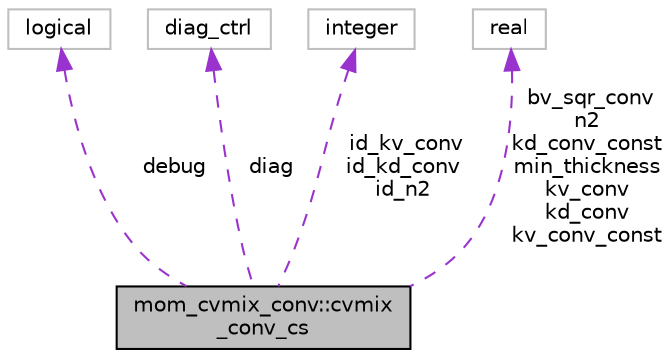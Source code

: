 digraph "mom_cvmix_conv::cvmix_conv_cs"
{
 // INTERACTIVE_SVG=YES
 // LATEX_PDF_SIZE
  edge [fontname="Helvetica",fontsize="10",labelfontname="Helvetica",labelfontsize="10"];
  node [fontname="Helvetica",fontsize="10",shape=record];
  Node1 [label="mom_cvmix_conv::cvmix\l_conv_cs",height=0.2,width=0.4,color="black", fillcolor="grey75", style="filled", fontcolor="black",tooltip="Control structure including parameters for CVMix convection."];
  Node2 -> Node1 [dir="back",color="darkorchid3",fontsize="10",style="dashed",label=" debug" ,fontname="Helvetica"];
  Node2 [label="logical",height=0.2,width=0.4,color="grey75", fillcolor="white", style="filled",tooltip=" "];
  Node3 -> Node1 [dir="back",color="darkorchid3",fontsize="10",style="dashed",label=" diag" ,fontname="Helvetica"];
  Node3 [label="diag_ctrl",height=0.2,width=0.4,color="grey75", fillcolor="white", style="filled",tooltip=" "];
  Node4 -> Node1 [dir="back",color="darkorchid3",fontsize="10",style="dashed",label=" id_kv_conv\nid_kd_conv\nid_n2" ,fontname="Helvetica"];
  Node4 [label="integer",height=0.2,width=0.4,color="grey75", fillcolor="white", style="filled",tooltip=" "];
  Node5 -> Node1 [dir="back",color="darkorchid3",fontsize="10",style="dashed",label=" bv_sqr_conv\nn2\nkd_conv_const\nmin_thickness\nkv_conv\nkd_conv\nkv_conv_const" ,fontname="Helvetica"];
  Node5 [label="real",height=0.2,width=0.4,color="grey75", fillcolor="white", style="filled",tooltip=" "];
}
